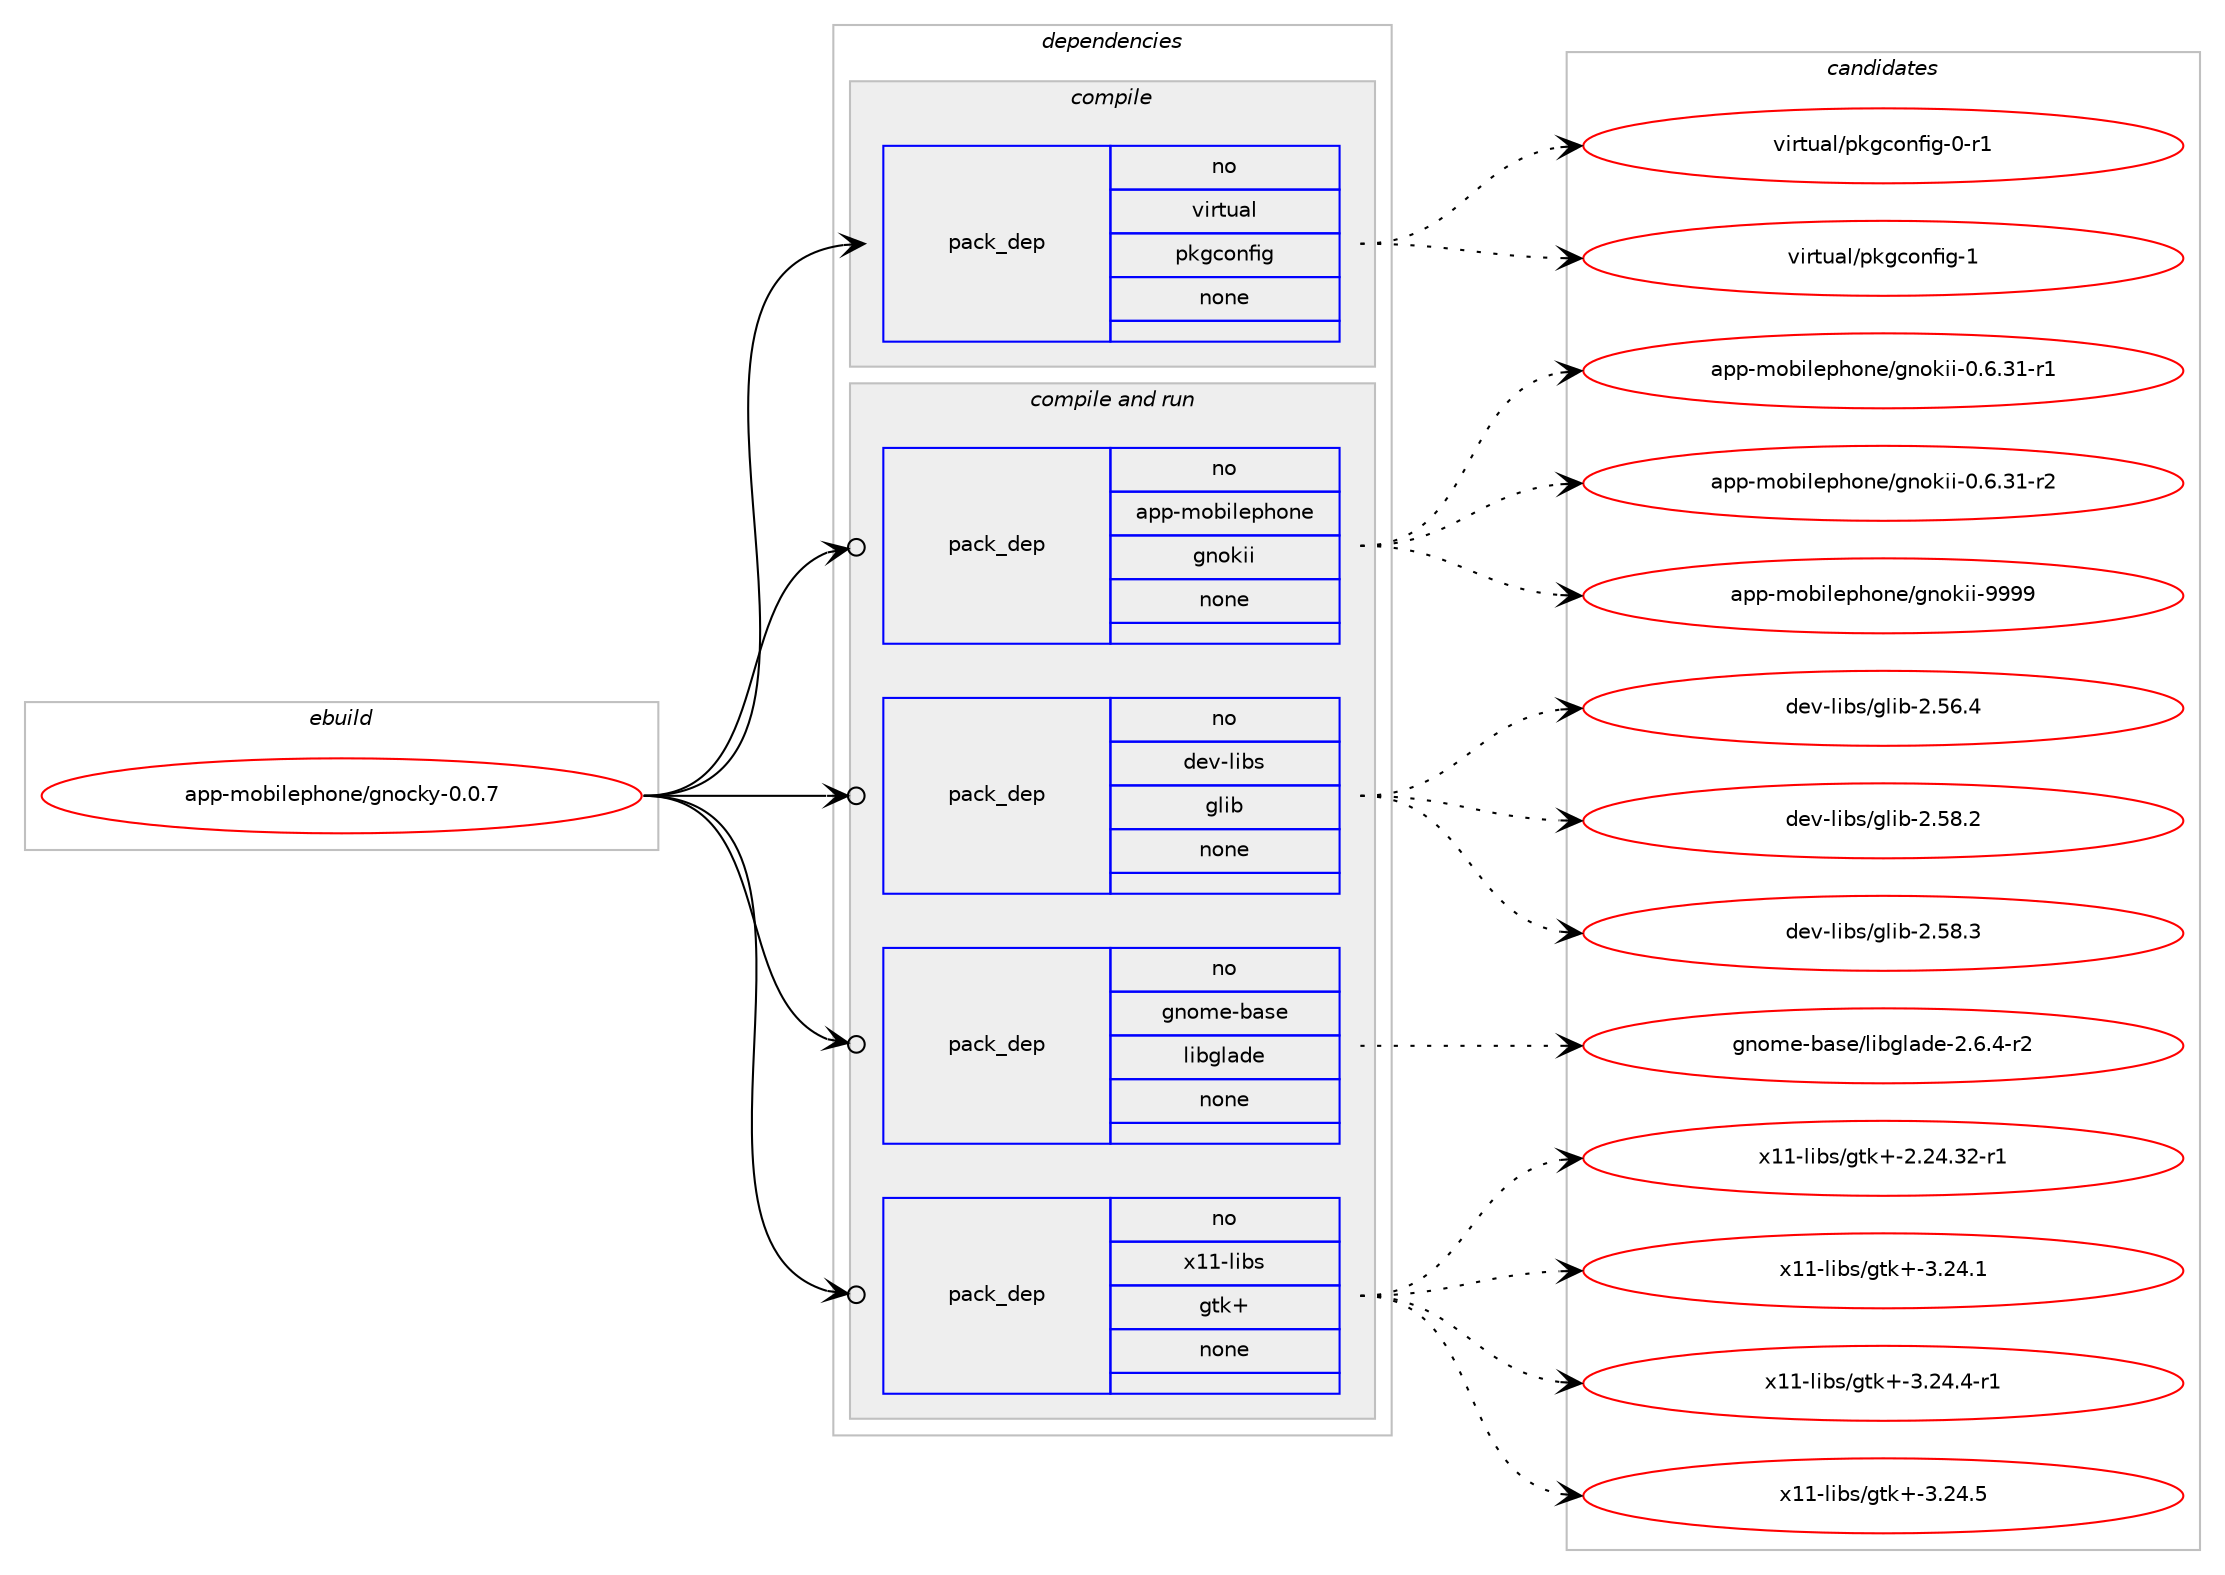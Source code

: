 digraph prolog {

# *************
# Graph options
# *************

newrank=true;
concentrate=true;
compound=true;
graph [rankdir=LR,fontname=Helvetica,fontsize=10,ranksep=1.5];#, ranksep=2.5, nodesep=0.2];
edge  [arrowhead=vee];
node  [fontname=Helvetica,fontsize=10];

# **********
# The ebuild
# **********

subgraph cluster_leftcol {
color=gray;
rank=same;
label=<<i>ebuild</i>>;
id [label="app-mobilephone/gnocky-0.0.7", color=red, width=4, href="../app-mobilephone/gnocky-0.0.7.svg"];
}

# ****************
# The dependencies
# ****************

subgraph cluster_midcol {
color=gray;
label=<<i>dependencies</i>>;
subgraph cluster_compile {
fillcolor="#eeeeee";
style=filled;
label=<<i>compile</i>>;
subgraph pack927576 {
dependency1301910 [label=<<TABLE BORDER="0" CELLBORDER="1" CELLSPACING="0" CELLPADDING="4" WIDTH="220"><TR><TD ROWSPAN="6" CELLPADDING="30">pack_dep</TD></TR><TR><TD WIDTH="110">no</TD></TR><TR><TD>virtual</TD></TR><TR><TD>pkgconfig</TD></TR><TR><TD>none</TD></TR><TR><TD></TD></TR></TABLE>>, shape=none, color=blue];
}
id:e -> dependency1301910:w [weight=20,style="solid",arrowhead="vee"];
}
subgraph cluster_compileandrun {
fillcolor="#eeeeee";
style=filled;
label=<<i>compile and run</i>>;
subgraph pack927577 {
dependency1301911 [label=<<TABLE BORDER="0" CELLBORDER="1" CELLSPACING="0" CELLPADDING="4" WIDTH="220"><TR><TD ROWSPAN="6" CELLPADDING="30">pack_dep</TD></TR><TR><TD WIDTH="110">no</TD></TR><TR><TD>app-mobilephone</TD></TR><TR><TD>gnokii</TD></TR><TR><TD>none</TD></TR><TR><TD></TD></TR></TABLE>>, shape=none, color=blue];
}
id:e -> dependency1301911:w [weight=20,style="solid",arrowhead="odotvee"];
subgraph pack927578 {
dependency1301912 [label=<<TABLE BORDER="0" CELLBORDER="1" CELLSPACING="0" CELLPADDING="4" WIDTH="220"><TR><TD ROWSPAN="6" CELLPADDING="30">pack_dep</TD></TR><TR><TD WIDTH="110">no</TD></TR><TR><TD>dev-libs</TD></TR><TR><TD>glib</TD></TR><TR><TD>none</TD></TR><TR><TD></TD></TR></TABLE>>, shape=none, color=blue];
}
id:e -> dependency1301912:w [weight=20,style="solid",arrowhead="odotvee"];
subgraph pack927579 {
dependency1301913 [label=<<TABLE BORDER="0" CELLBORDER="1" CELLSPACING="0" CELLPADDING="4" WIDTH="220"><TR><TD ROWSPAN="6" CELLPADDING="30">pack_dep</TD></TR><TR><TD WIDTH="110">no</TD></TR><TR><TD>gnome-base</TD></TR><TR><TD>libglade</TD></TR><TR><TD>none</TD></TR><TR><TD></TD></TR></TABLE>>, shape=none, color=blue];
}
id:e -> dependency1301913:w [weight=20,style="solid",arrowhead="odotvee"];
subgraph pack927580 {
dependency1301914 [label=<<TABLE BORDER="0" CELLBORDER="1" CELLSPACING="0" CELLPADDING="4" WIDTH="220"><TR><TD ROWSPAN="6" CELLPADDING="30">pack_dep</TD></TR><TR><TD WIDTH="110">no</TD></TR><TR><TD>x11-libs</TD></TR><TR><TD>gtk+</TD></TR><TR><TD>none</TD></TR><TR><TD></TD></TR></TABLE>>, shape=none, color=blue];
}
id:e -> dependency1301914:w [weight=20,style="solid",arrowhead="odotvee"];
}
subgraph cluster_run {
fillcolor="#eeeeee";
style=filled;
label=<<i>run</i>>;
}
}

# **************
# The candidates
# **************

subgraph cluster_choices {
rank=same;
color=gray;
label=<<i>candidates</i>>;

subgraph choice927576 {
color=black;
nodesep=1;
choice11810511411611797108471121071039911111010210510345484511449 [label="virtual/pkgconfig-0-r1", color=red, width=4,href="../virtual/pkgconfig-0-r1.svg"];
choice1181051141161179710847112107103991111101021051034549 [label="virtual/pkgconfig-1", color=red, width=4,href="../virtual/pkgconfig-1.svg"];
dependency1301910:e -> choice11810511411611797108471121071039911111010210510345484511449:w [style=dotted,weight="100"];
dependency1301910:e -> choice1181051141161179710847112107103991111101021051034549:w [style=dotted,weight="100"];
}
subgraph choice927577 {
color=black;
nodesep=1;
choice97112112451091119810510810111210411111010147103110111107105105454846544651494511449 [label="app-mobilephone/gnokii-0.6.31-r1", color=red, width=4,href="../app-mobilephone/gnokii-0.6.31-r1.svg"];
choice97112112451091119810510810111210411111010147103110111107105105454846544651494511450 [label="app-mobilephone/gnokii-0.6.31-r2", color=red, width=4,href="../app-mobilephone/gnokii-0.6.31-r2.svg"];
choice971121124510911198105108101112104111110101471031101111071051054557575757 [label="app-mobilephone/gnokii-9999", color=red, width=4,href="../app-mobilephone/gnokii-9999.svg"];
dependency1301911:e -> choice97112112451091119810510810111210411111010147103110111107105105454846544651494511449:w [style=dotted,weight="100"];
dependency1301911:e -> choice97112112451091119810510810111210411111010147103110111107105105454846544651494511450:w [style=dotted,weight="100"];
dependency1301911:e -> choice971121124510911198105108101112104111110101471031101111071051054557575757:w [style=dotted,weight="100"];
}
subgraph choice927578 {
color=black;
nodesep=1;
choice1001011184510810598115471031081059845504653544652 [label="dev-libs/glib-2.56.4", color=red, width=4,href="../dev-libs/glib-2.56.4.svg"];
choice1001011184510810598115471031081059845504653564650 [label="dev-libs/glib-2.58.2", color=red, width=4,href="../dev-libs/glib-2.58.2.svg"];
choice1001011184510810598115471031081059845504653564651 [label="dev-libs/glib-2.58.3", color=red, width=4,href="../dev-libs/glib-2.58.3.svg"];
dependency1301912:e -> choice1001011184510810598115471031081059845504653544652:w [style=dotted,weight="100"];
dependency1301912:e -> choice1001011184510810598115471031081059845504653564650:w [style=dotted,weight="100"];
dependency1301912:e -> choice1001011184510810598115471031081059845504653564651:w [style=dotted,weight="100"];
}
subgraph choice927579 {
color=black;
nodesep=1;
choice1031101111091014598971151014710810598103108971001014550465446524511450 [label="gnome-base/libglade-2.6.4-r2", color=red, width=4,href="../gnome-base/libglade-2.6.4-r2.svg"];
dependency1301913:e -> choice1031101111091014598971151014710810598103108971001014550465446524511450:w [style=dotted,weight="100"];
}
subgraph choice927580 {
color=black;
nodesep=1;
choice12049494510810598115471031161074345504650524651504511449 [label="x11-libs/gtk+-2.24.32-r1", color=red, width=4,href="../x11-libs/gtk+-2.24.32-r1.svg"];
choice12049494510810598115471031161074345514650524649 [label="x11-libs/gtk+-3.24.1", color=red, width=4,href="../x11-libs/gtk+-3.24.1.svg"];
choice120494945108105981154710311610743455146505246524511449 [label="x11-libs/gtk+-3.24.4-r1", color=red, width=4,href="../x11-libs/gtk+-3.24.4-r1.svg"];
choice12049494510810598115471031161074345514650524653 [label="x11-libs/gtk+-3.24.5", color=red, width=4,href="../x11-libs/gtk+-3.24.5.svg"];
dependency1301914:e -> choice12049494510810598115471031161074345504650524651504511449:w [style=dotted,weight="100"];
dependency1301914:e -> choice12049494510810598115471031161074345514650524649:w [style=dotted,weight="100"];
dependency1301914:e -> choice120494945108105981154710311610743455146505246524511449:w [style=dotted,weight="100"];
dependency1301914:e -> choice12049494510810598115471031161074345514650524653:w [style=dotted,weight="100"];
}
}

}
